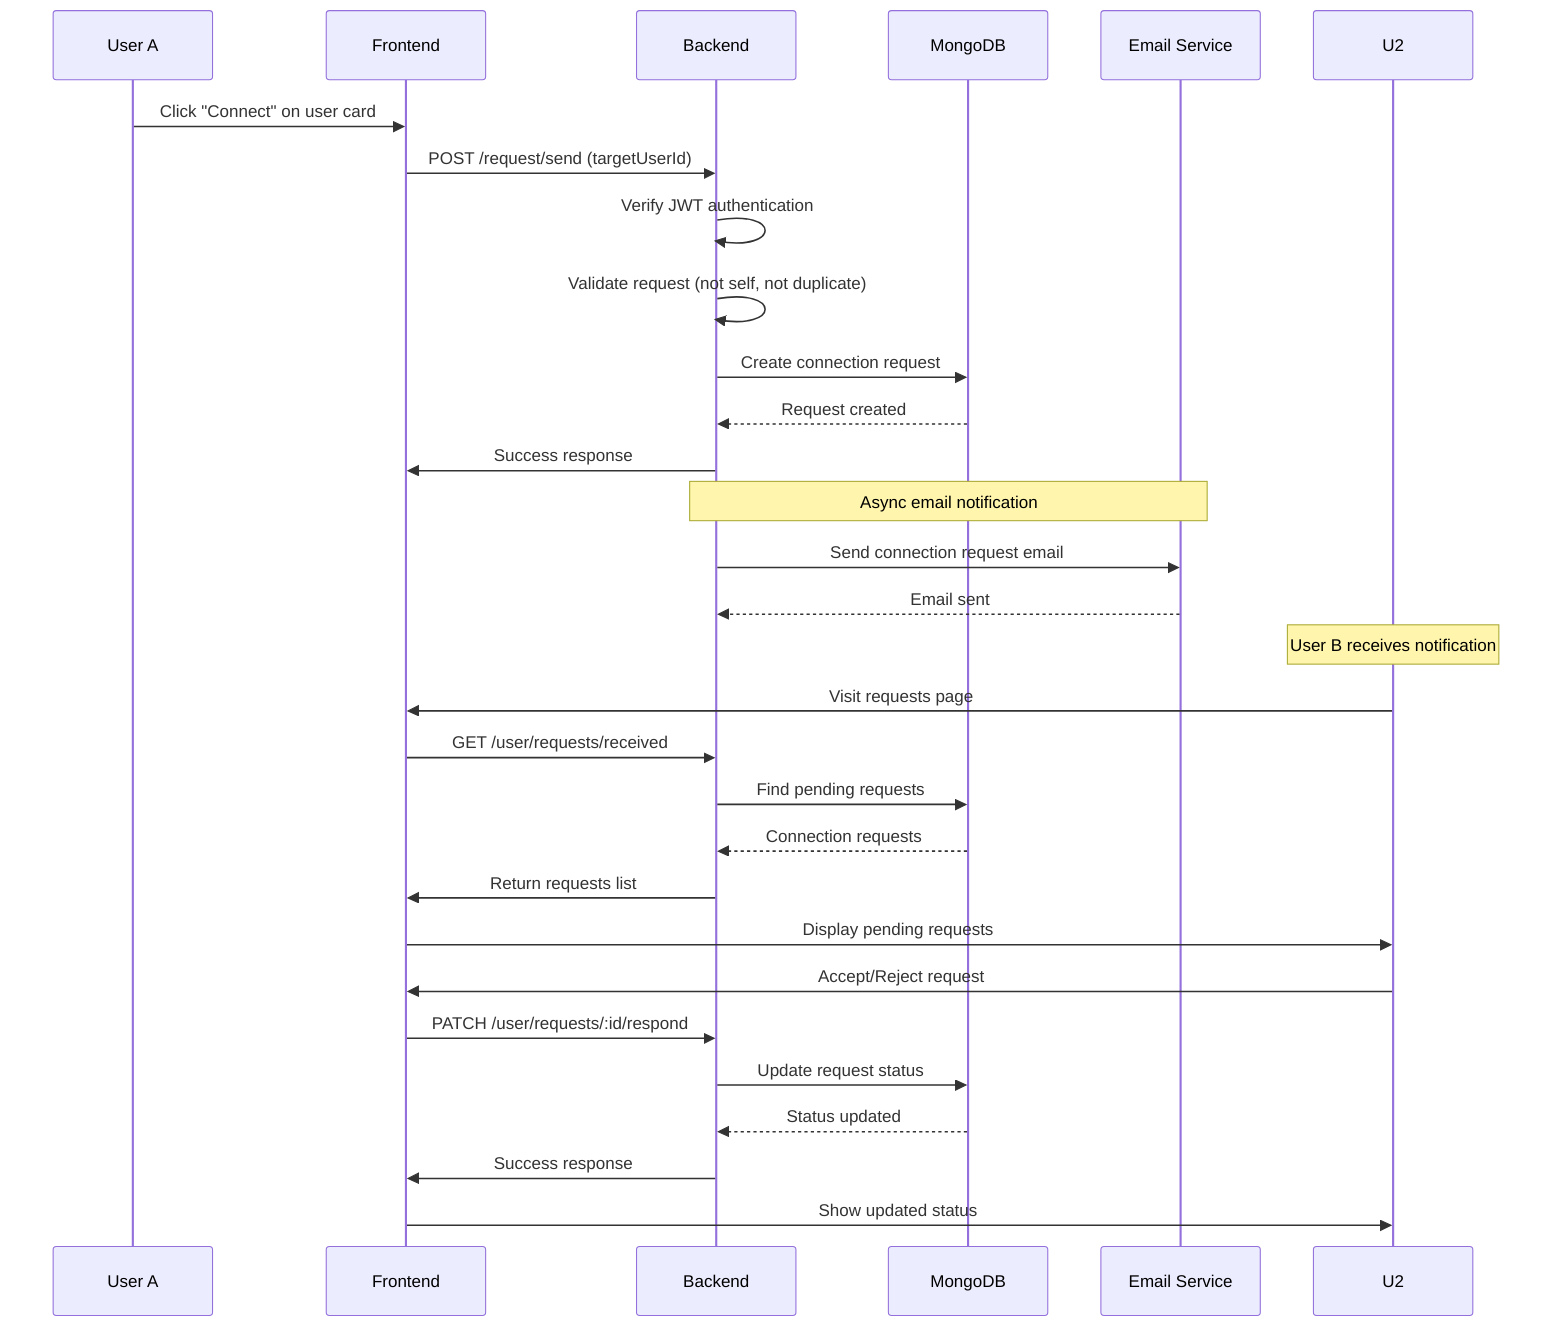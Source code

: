 sequenceDiagram
    participant U1 as User A
    participant F as Frontend
    participant B as Backend
    participant DB as MongoDB
    participant E as Email Service

    U1->>F: Click "Connect" on user card
    F->>B: POST /request/send (targetUserId)
    B->>B: Verify JWT authentication
    B->>B: Validate request (not self, not duplicate)
    B->>DB: Create connection request
    DB-->>B: Request created
    B->>F: Success response
    
    Note over B,E: Async email notification
    B->>E: Send connection request email
    E-->>B: Email sent
    
    Note over U2: User B receives notification
    U2->>F: Visit requests page
    F->>B: GET /user/requests/received
    B->>DB: Find pending requests
    DB-->>B: Connection requests
    B->>F: Return requests list
    F->>U2: Display pending requests
    
    U2->>F: Accept/Reject request
    F->>B: PATCH /user/requests/:id/respond
    B->>DB: Update request status
    DB-->>B: Status updated
    B->>F: Success response
    F->>U2: Show updated status
